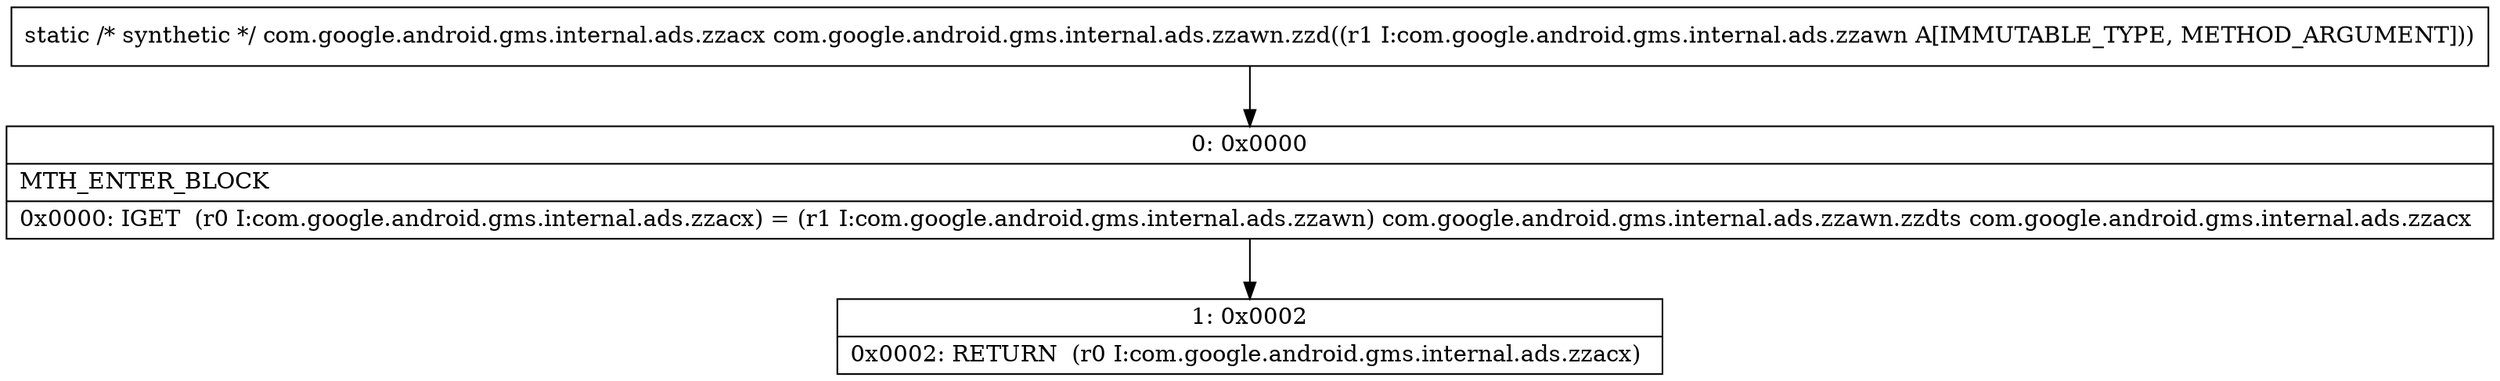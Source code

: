 digraph "CFG forcom.google.android.gms.internal.ads.zzawn.zzd(Lcom\/google\/android\/gms\/internal\/ads\/zzawn;)Lcom\/google\/android\/gms\/internal\/ads\/zzacx;" {
Node_0 [shape=record,label="{0\:\ 0x0000|MTH_ENTER_BLOCK\l|0x0000: IGET  (r0 I:com.google.android.gms.internal.ads.zzacx) = (r1 I:com.google.android.gms.internal.ads.zzawn) com.google.android.gms.internal.ads.zzawn.zzdts com.google.android.gms.internal.ads.zzacx \l}"];
Node_1 [shape=record,label="{1\:\ 0x0002|0x0002: RETURN  (r0 I:com.google.android.gms.internal.ads.zzacx) \l}"];
MethodNode[shape=record,label="{static \/* synthetic *\/ com.google.android.gms.internal.ads.zzacx com.google.android.gms.internal.ads.zzawn.zzd((r1 I:com.google.android.gms.internal.ads.zzawn A[IMMUTABLE_TYPE, METHOD_ARGUMENT])) }"];
MethodNode -> Node_0;
Node_0 -> Node_1;
}

